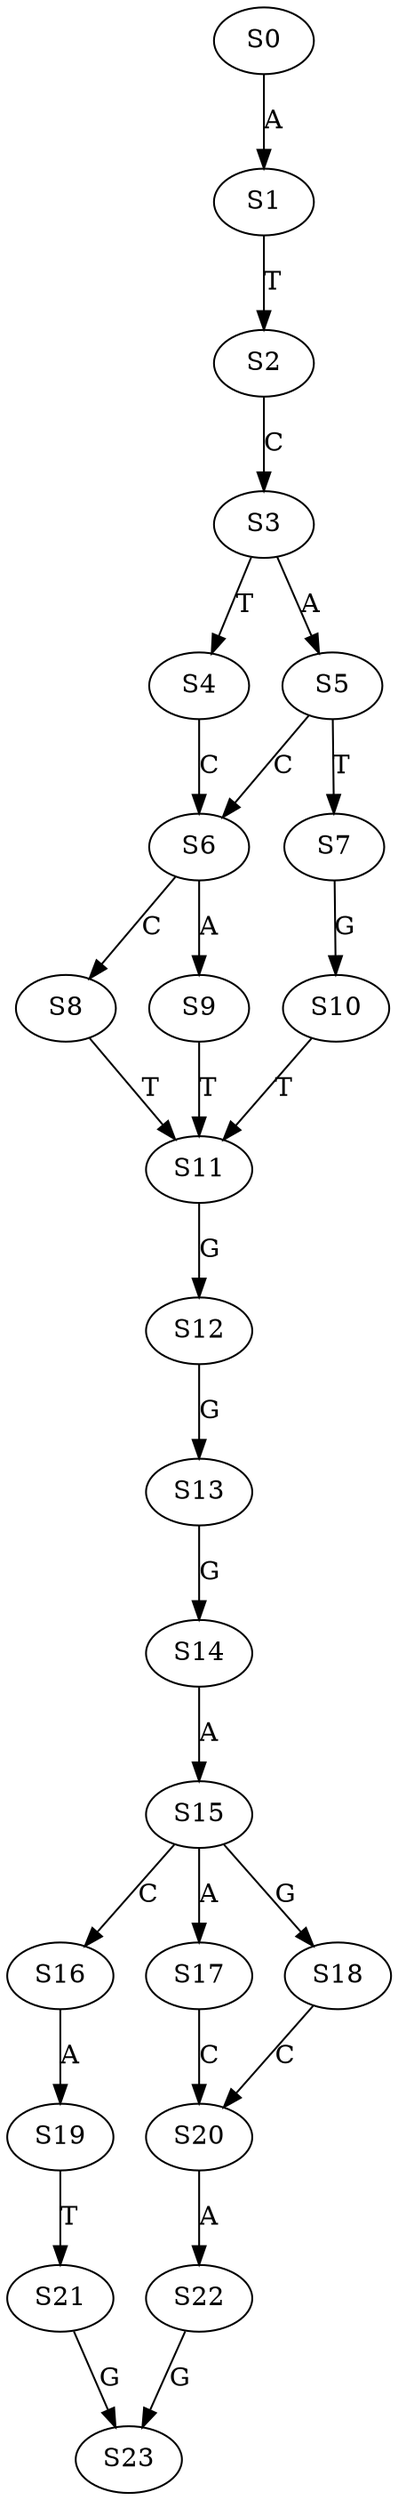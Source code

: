 strict digraph  {
	S0 -> S1 [ label = A ];
	S1 -> S2 [ label = T ];
	S2 -> S3 [ label = C ];
	S3 -> S4 [ label = T ];
	S3 -> S5 [ label = A ];
	S4 -> S6 [ label = C ];
	S5 -> S7 [ label = T ];
	S5 -> S6 [ label = C ];
	S6 -> S8 [ label = C ];
	S6 -> S9 [ label = A ];
	S7 -> S10 [ label = G ];
	S8 -> S11 [ label = T ];
	S9 -> S11 [ label = T ];
	S10 -> S11 [ label = T ];
	S11 -> S12 [ label = G ];
	S12 -> S13 [ label = G ];
	S13 -> S14 [ label = G ];
	S14 -> S15 [ label = A ];
	S15 -> S16 [ label = C ];
	S15 -> S17 [ label = A ];
	S15 -> S18 [ label = G ];
	S16 -> S19 [ label = A ];
	S17 -> S20 [ label = C ];
	S18 -> S20 [ label = C ];
	S19 -> S21 [ label = T ];
	S20 -> S22 [ label = A ];
	S21 -> S23 [ label = G ];
	S22 -> S23 [ label = G ];
}
